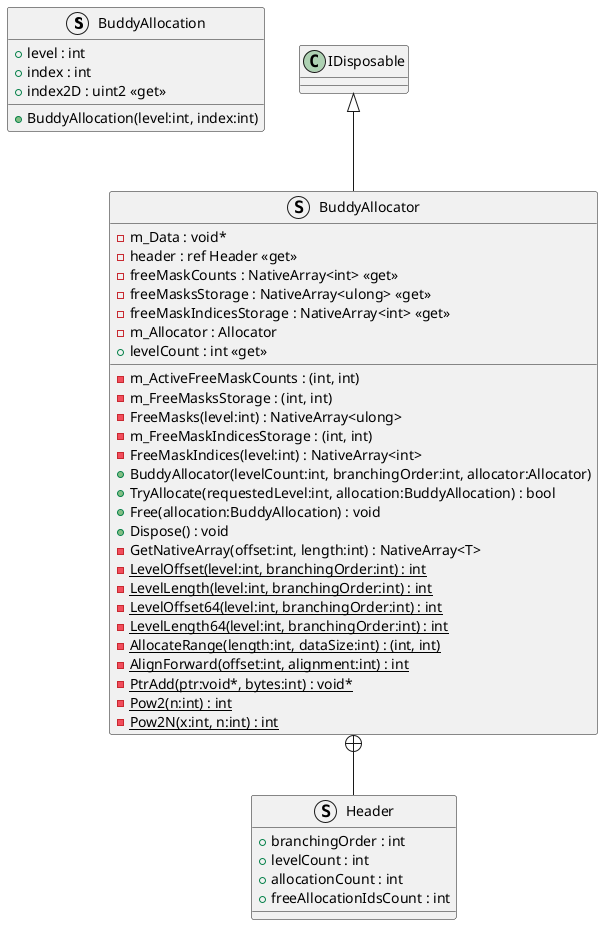 @startuml
struct BuddyAllocation {
    + level : int
    + index : int
    + BuddyAllocation(level:int, index:int)
    + index2D : uint2 <<get>>
}
struct BuddyAllocator {
    - m_Data : void*
    - header : ref Header <<get>>
    - m_ActiveFreeMaskCounts : (int, int)
    - freeMaskCounts : NativeArray<int> <<get>>
    - m_FreeMasksStorage : (int, int)
    - freeMasksStorage : NativeArray<ulong> <<get>>
    - FreeMasks(level:int) : NativeArray<ulong>
    - m_FreeMaskIndicesStorage : (int, int)
    - freeMaskIndicesStorage : NativeArray<int> <<get>>
    - FreeMaskIndices(level:int) : NativeArray<int>
    - m_Allocator : Allocator
    + levelCount : int <<get>>
    + BuddyAllocator(levelCount:int, branchingOrder:int, allocator:Allocator)
    + TryAllocate(requestedLevel:int, allocation:BuddyAllocation) : bool
    + Free(allocation:BuddyAllocation) : void
    + Dispose() : void
    - GetNativeArray(offset:int, length:int) : NativeArray<T>
    {static} - LevelOffset(level:int, branchingOrder:int) : int
    {static} - LevelLength(level:int, branchingOrder:int) : int
    {static} - LevelOffset64(level:int, branchingOrder:int) : int
    {static} - LevelLength64(level:int, branchingOrder:int) : int
    {static} - AllocateRange(length:int, dataSize:int) : (int, int)
    {static} - AlignForward(offset:int, alignment:int) : int
    {static} - PtrAdd(ptr:void*, bytes:int) : void*
    {static} - Pow2(n:int) : int
    {static} - Pow2N(x:int, n:int) : int
}
struct Header {
    + branchingOrder : int
    + levelCount : int
    + allocationCount : int
    + freeAllocationIdsCount : int
}
IDisposable <|-- BuddyAllocator
BuddyAllocator +-- Header
@enduml
